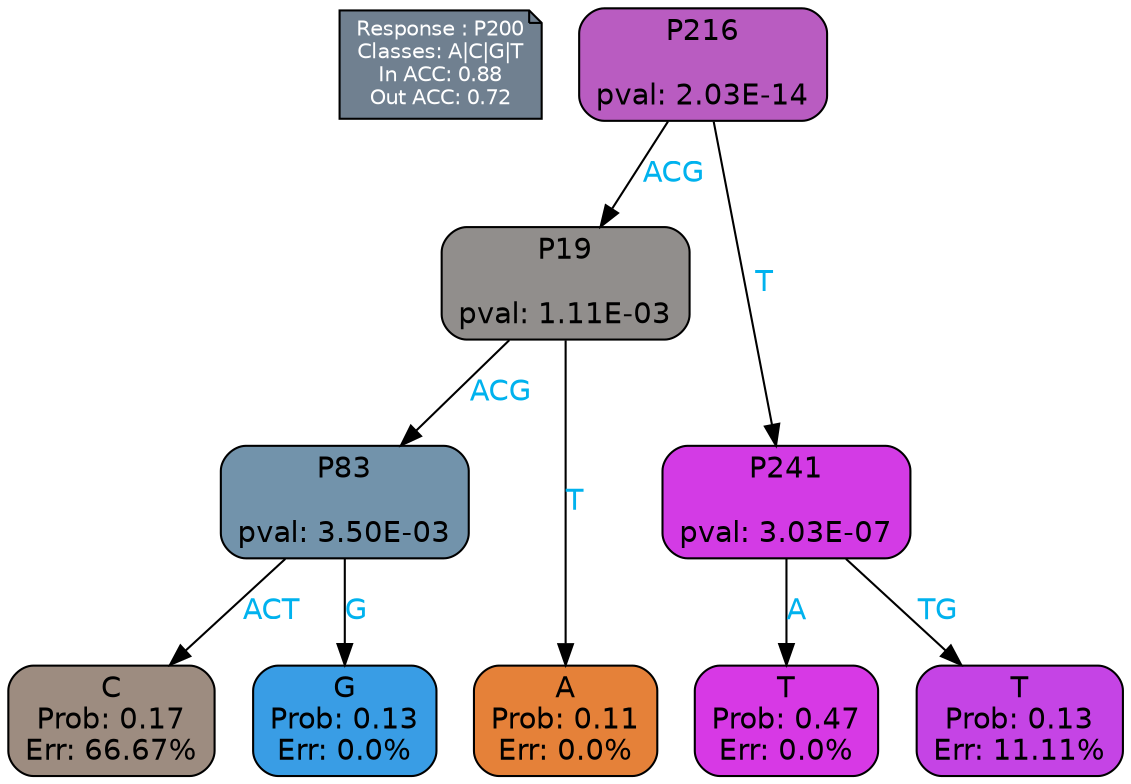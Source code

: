 digraph Tree {
node [shape=box, style="filled, rounded", color="black", fontname=helvetica] ;
graph [ranksep=equally, splines=polylines, bgcolor=transparent, dpi=600] ;
edge [fontname=helvetica] ;
LEGEND [label="Response : P200
Classes: A|C|G|T
In ACC: 0.88
Out ACC: 0.72
",shape=note,align=left,style=filled,fillcolor="slategray",fontcolor="white",fontsize=10];1 [label="P216

pval: 2.03E-14", fillcolor="#b95cc1"] ;
2 [label="P19

pval: 1.11E-03", fillcolor="#918e8c"] ;
3 [label="P83

pval: 3.50E-03", fillcolor="#7293ab"] ;
4 [label="C
Prob: 0.17
Err: 66.67%", fillcolor="#9d8c80"] ;
5 [label="G
Prob: 0.13
Err: 0.0%", fillcolor="#399de5"] ;
6 [label="A
Prob: 0.11
Err: 0.0%", fillcolor="#e58139"] ;
7 [label="P241

pval: 3.03E-07", fillcolor="#d33be5"] ;
8 [label="T
Prob: 0.47
Err: 0.0%", fillcolor="#d739e5"] ;
9 [label="T
Prob: 0.13
Err: 11.11%", fillcolor="#c544e5"] ;
1 -> 2 [label="ACG",fontcolor=deepskyblue2] ;
1 -> 7 [label="T",fontcolor=deepskyblue2] ;
2 -> 3 [label="ACG",fontcolor=deepskyblue2] ;
2 -> 6 [label="T",fontcolor=deepskyblue2] ;
3 -> 4 [label="ACT",fontcolor=deepskyblue2] ;
3 -> 5 [label="G",fontcolor=deepskyblue2] ;
7 -> 8 [label="A",fontcolor=deepskyblue2] ;
7 -> 9 [label="TG",fontcolor=deepskyblue2] ;
{rank = same; 4;5;6;8;9;}{rank = same; LEGEND;1;}}